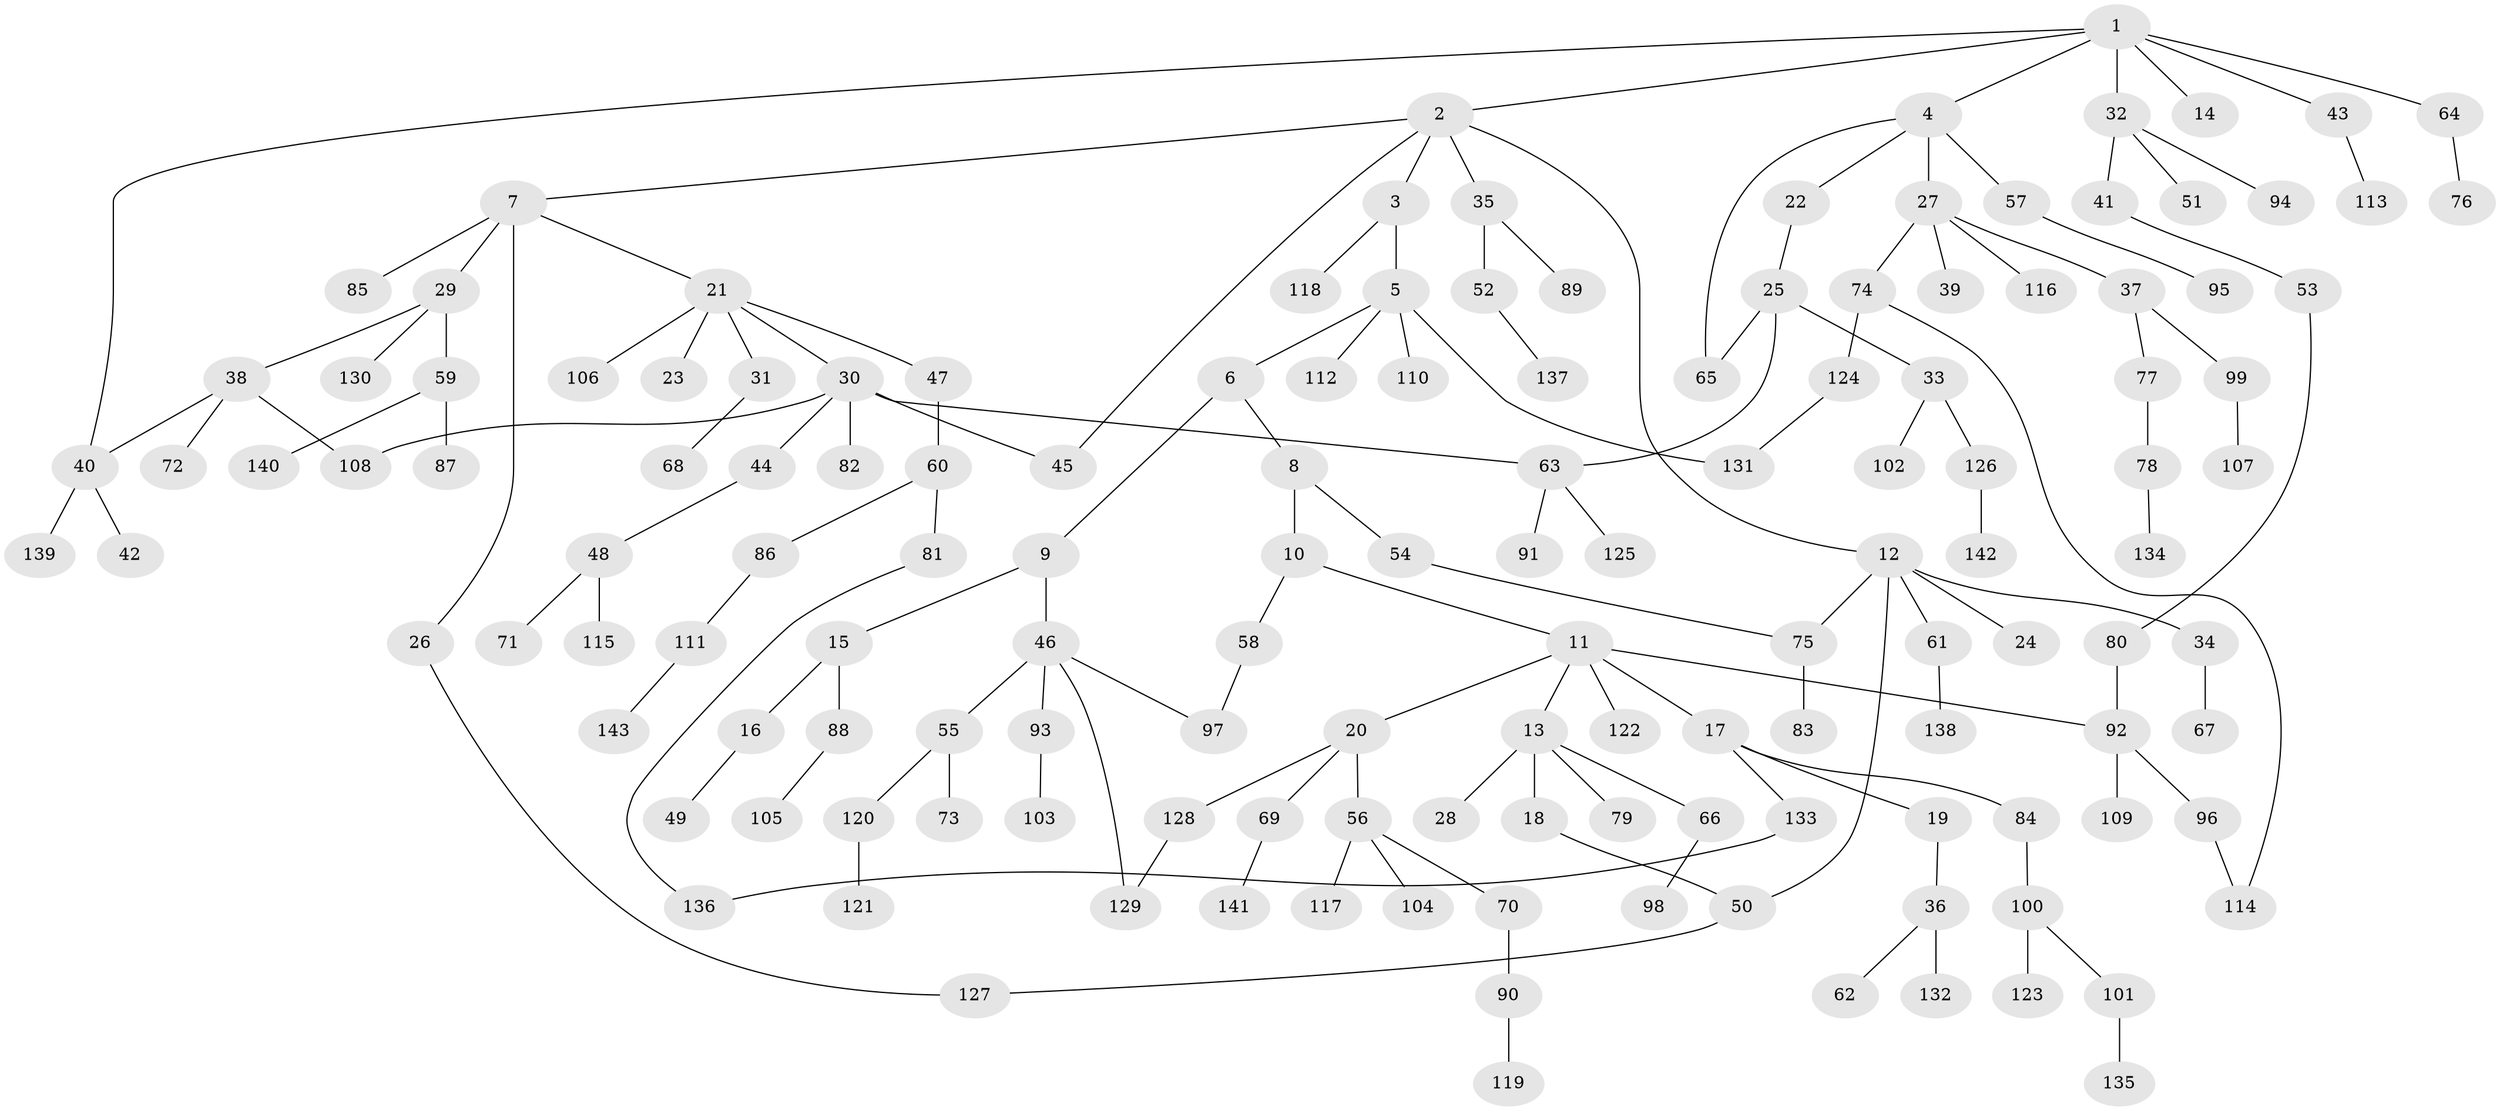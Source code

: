 // coarse degree distribution, {5: 0.09302325581395349, 8: 0.023255813953488372, 3: 0.16279069767441862, 6: 0.023255813953488372, 2: 0.2558139534883721, 1: 0.3488372093023256, 4: 0.09302325581395349}
// Generated by graph-tools (version 1.1) at 2025/49/03/04/25 22:49:02]
// undirected, 143 vertices, 156 edges
graph export_dot {
  node [color=gray90,style=filled];
  1;
  2;
  3;
  4;
  5;
  6;
  7;
  8;
  9;
  10;
  11;
  12;
  13;
  14;
  15;
  16;
  17;
  18;
  19;
  20;
  21;
  22;
  23;
  24;
  25;
  26;
  27;
  28;
  29;
  30;
  31;
  32;
  33;
  34;
  35;
  36;
  37;
  38;
  39;
  40;
  41;
  42;
  43;
  44;
  45;
  46;
  47;
  48;
  49;
  50;
  51;
  52;
  53;
  54;
  55;
  56;
  57;
  58;
  59;
  60;
  61;
  62;
  63;
  64;
  65;
  66;
  67;
  68;
  69;
  70;
  71;
  72;
  73;
  74;
  75;
  76;
  77;
  78;
  79;
  80;
  81;
  82;
  83;
  84;
  85;
  86;
  87;
  88;
  89;
  90;
  91;
  92;
  93;
  94;
  95;
  96;
  97;
  98;
  99;
  100;
  101;
  102;
  103;
  104;
  105;
  106;
  107;
  108;
  109;
  110;
  111;
  112;
  113;
  114;
  115;
  116;
  117;
  118;
  119;
  120;
  121;
  122;
  123;
  124;
  125;
  126;
  127;
  128;
  129;
  130;
  131;
  132;
  133;
  134;
  135;
  136;
  137;
  138;
  139;
  140;
  141;
  142;
  143;
  1 -- 2;
  1 -- 4;
  1 -- 14;
  1 -- 32;
  1 -- 40;
  1 -- 43;
  1 -- 64;
  2 -- 3;
  2 -- 7;
  2 -- 12;
  2 -- 35;
  2 -- 45;
  3 -- 5;
  3 -- 118;
  4 -- 22;
  4 -- 27;
  4 -- 57;
  4 -- 65;
  5 -- 6;
  5 -- 110;
  5 -- 112;
  5 -- 131;
  6 -- 8;
  6 -- 9;
  7 -- 21;
  7 -- 26;
  7 -- 29;
  7 -- 85;
  8 -- 10;
  8 -- 54;
  9 -- 15;
  9 -- 46;
  10 -- 11;
  10 -- 58;
  11 -- 13;
  11 -- 17;
  11 -- 20;
  11 -- 92;
  11 -- 122;
  12 -- 24;
  12 -- 34;
  12 -- 50;
  12 -- 61;
  12 -- 75;
  13 -- 18;
  13 -- 28;
  13 -- 66;
  13 -- 79;
  15 -- 16;
  15 -- 88;
  16 -- 49;
  17 -- 19;
  17 -- 84;
  17 -- 133;
  18 -- 50;
  19 -- 36;
  20 -- 56;
  20 -- 69;
  20 -- 128;
  21 -- 23;
  21 -- 30;
  21 -- 31;
  21 -- 47;
  21 -- 106;
  22 -- 25;
  25 -- 33;
  25 -- 63;
  25 -- 65;
  26 -- 127;
  27 -- 37;
  27 -- 39;
  27 -- 74;
  27 -- 116;
  29 -- 38;
  29 -- 59;
  29 -- 130;
  30 -- 44;
  30 -- 45;
  30 -- 63;
  30 -- 82;
  30 -- 108;
  31 -- 68;
  32 -- 41;
  32 -- 51;
  32 -- 94;
  33 -- 102;
  33 -- 126;
  34 -- 67;
  35 -- 52;
  35 -- 89;
  36 -- 62;
  36 -- 132;
  37 -- 77;
  37 -- 99;
  38 -- 72;
  38 -- 108;
  38 -- 40;
  40 -- 42;
  40 -- 139;
  41 -- 53;
  43 -- 113;
  44 -- 48;
  46 -- 55;
  46 -- 93;
  46 -- 129;
  46 -- 97;
  47 -- 60;
  48 -- 71;
  48 -- 115;
  50 -- 127;
  52 -- 137;
  53 -- 80;
  54 -- 75;
  55 -- 73;
  55 -- 120;
  56 -- 70;
  56 -- 104;
  56 -- 117;
  57 -- 95;
  58 -- 97;
  59 -- 87;
  59 -- 140;
  60 -- 81;
  60 -- 86;
  61 -- 138;
  63 -- 91;
  63 -- 125;
  64 -- 76;
  66 -- 98;
  69 -- 141;
  70 -- 90;
  74 -- 124;
  74 -- 114;
  75 -- 83;
  77 -- 78;
  78 -- 134;
  80 -- 92;
  81 -- 136;
  84 -- 100;
  86 -- 111;
  88 -- 105;
  90 -- 119;
  92 -- 96;
  92 -- 109;
  93 -- 103;
  96 -- 114;
  99 -- 107;
  100 -- 101;
  100 -- 123;
  101 -- 135;
  111 -- 143;
  120 -- 121;
  124 -- 131;
  126 -- 142;
  128 -- 129;
  133 -- 136;
}
